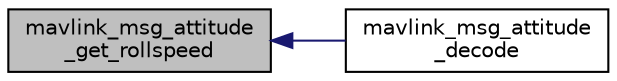 digraph "mavlink_msg_attitude_get_rollspeed"
{
 // INTERACTIVE_SVG=YES
  edge [fontname="Helvetica",fontsize="10",labelfontname="Helvetica",labelfontsize="10"];
  node [fontname="Helvetica",fontsize="10",shape=record];
  rankdir="LR";
  Node1 [label="mavlink_msg_attitude\l_get_rollspeed",height=0.2,width=0.4,color="black", fillcolor="grey75", style="filled" fontcolor="black"];
  Node1 -> Node2 [dir="back",color="midnightblue",fontsize="10",style="solid",fontname="Helvetica"];
  Node2 [label="mavlink_msg_attitude\l_decode",height=0.2,width=0.4,color="black", fillcolor="white", style="filled",URL="$v1_80_2common_2mavlink__msg__attitude_8h.html#aea9ac9866c5c81d5825d6eccecb9a9be",tooltip="Decode a attitude message into a struct. "];
}
